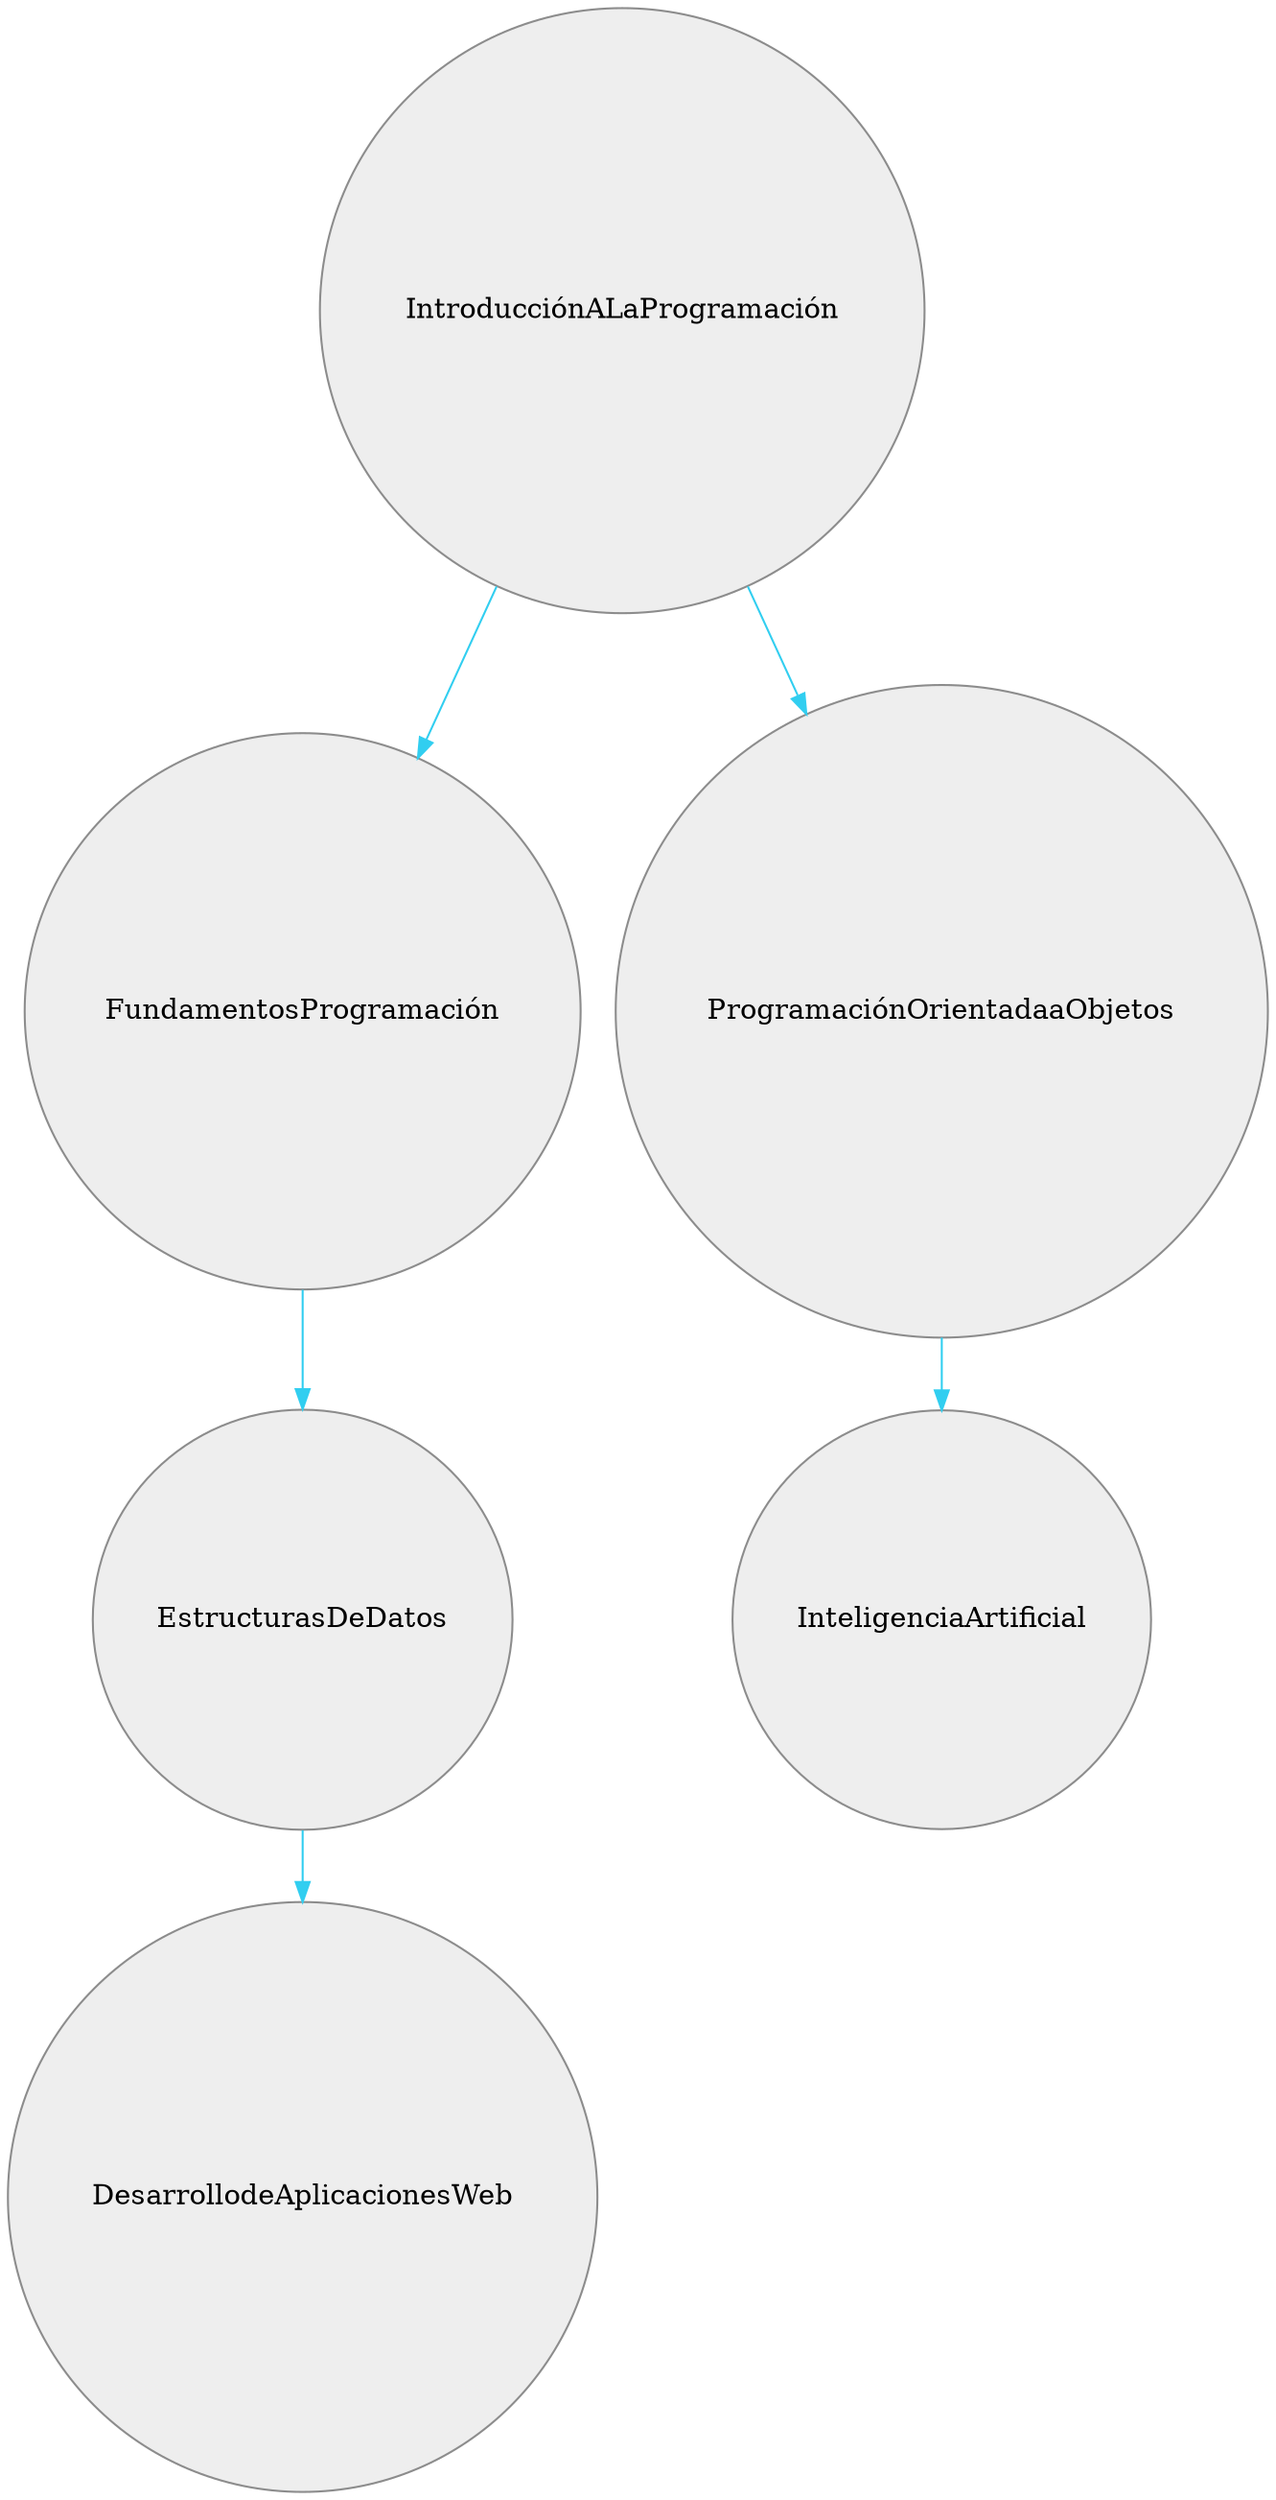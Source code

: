 digraph G {
node [shape=circle];
node [style=filled];
node [fillcolor="#EEEEEE"];
node [color="#8C8C8C"];
edge [color="#31CEF0"];
IntroducciónALaProgramación -> FundamentosProgramación -> EstructurasDeDatos -> DesarrollodeAplicacionesWeb


IntroducciónALaProgramación -> ProgramaciónOrientadaaObjetos -> InteligenciaArtificial


}
